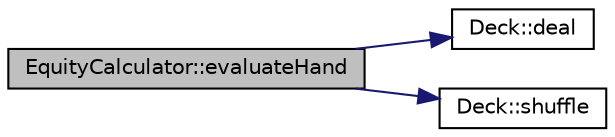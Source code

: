digraph "EquityCalculator::evaluateHand"
{
 // INTERACTIVE_SVG=YES
 // LATEX_PDF_SIZE
  edge [fontname="Helvetica",fontsize="10",labelfontname="Helvetica",labelfontsize="10"];
  node [fontname="Helvetica",fontsize="10",shape=record];
  rankdir="LR";
  Node1 [label="EquityCalculator::evaluateHand",height=0.2,width=0.4,color="black", fillcolor="grey75", style="filled", fontcolor="black",tooltip="Evaluates the equity of a hand against multiple opponents."];
  Node1 -> Node2 [color="midnightblue",fontsize="10",style="solid",fontname="Helvetica"];
  Node2 [label="Deck::deal",height=0.2,width=0.4,color="black", fillcolor="white", style="filled",URL="$class_deck.html#a16604aabf7fc56dd44a72c4e862758cf",tooltip="Deals a card from the top of the deck."];
  Node1 -> Node3 [color="midnightblue",fontsize="10",style="solid",fontname="Helvetica"];
  Node3 [label="Deck::shuffle",height=0.2,width=0.4,color="black", fillcolor="white", style="filled",URL="$class_deck.html#ae5a1e52ab00ae5924f2bc6b730dba3eb",tooltip="Shuffles the deck of cards."];
}
